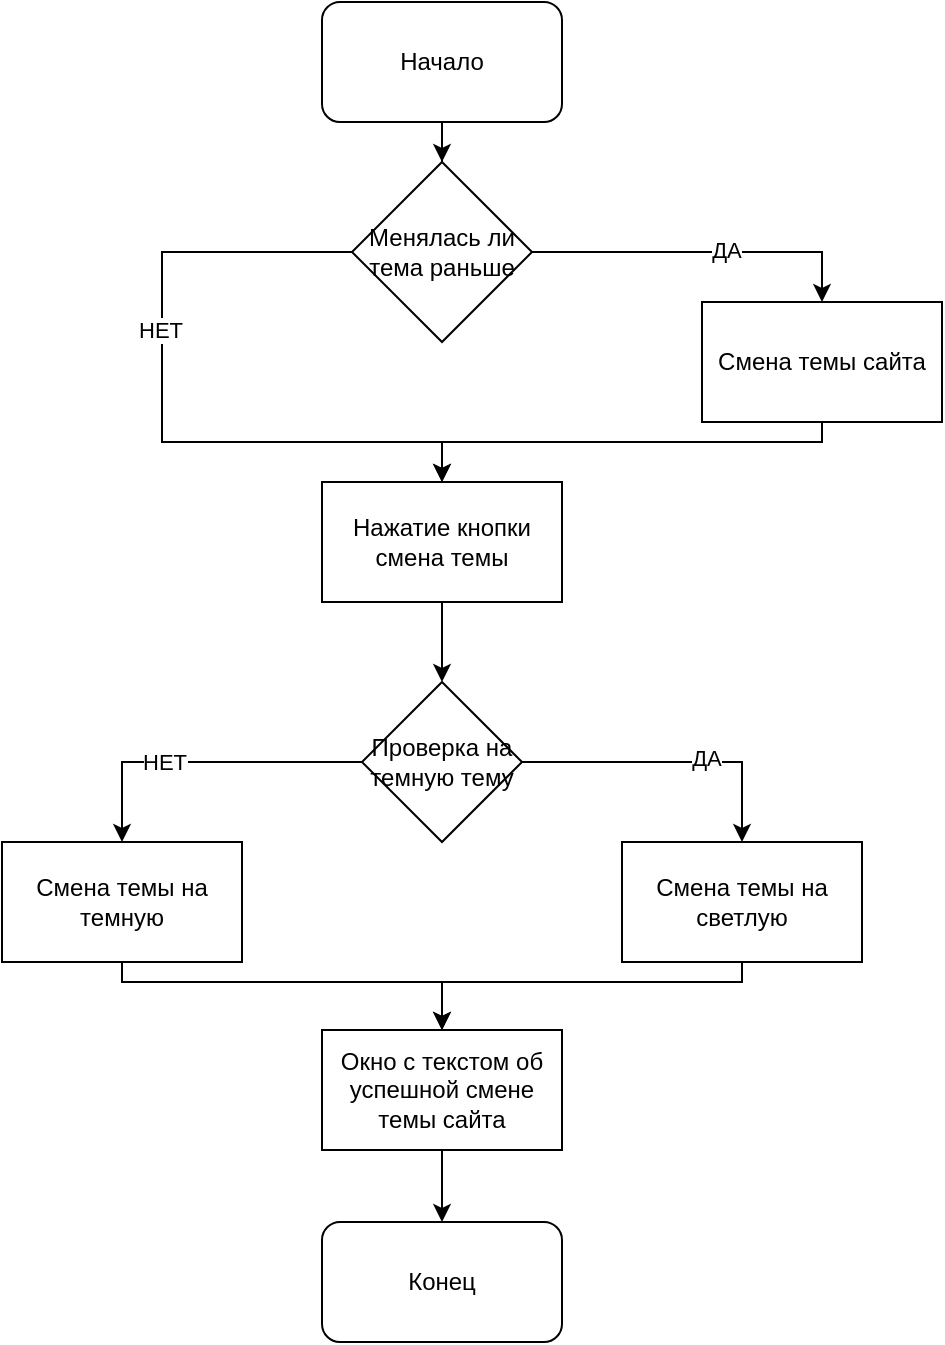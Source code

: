 <mxfile version="24.4.10" type="device">
  <diagram name="Страница — 1" id="Is73ojdvFHjquRcDVH2b">
    <mxGraphModel dx="792" dy="458" grid="1" gridSize="10" guides="1" tooltips="1" connect="1" arrows="1" fold="1" page="1" pageScale="1" pageWidth="827" pageHeight="1169" math="0" shadow="0">
      <root>
        <mxCell id="0" />
        <mxCell id="1" parent="0" />
        <mxCell id="M4V2ZV8sKSTHieCkt-P7-5" style="edgeStyle=orthogonalEdgeStyle;rounded=0;orthogonalLoop=1;jettySize=auto;html=1;entryX=0.5;entryY=0;entryDx=0;entryDy=0;" edge="1" parent="1" source="M4V2ZV8sKSTHieCkt-P7-1" target="M4V2ZV8sKSTHieCkt-P7-3">
          <mxGeometry relative="1" as="geometry" />
        </mxCell>
        <mxCell id="M4V2ZV8sKSTHieCkt-P7-1" value="Начало" style="rounded=1;whiteSpace=wrap;html=1;" vertex="1" parent="1">
          <mxGeometry x="370" y="40" width="120" height="60" as="geometry" />
        </mxCell>
        <mxCell id="M4V2ZV8sKSTHieCkt-P7-13" style="edgeStyle=orthogonalEdgeStyle;rounded=0;orthogonalLoop=1;jettySize=auto;html=1;entryX=0.5;entryY=0;entryDx=0;entryDy=0;" edge="1" parent="1" source="M4V2ZV8sKSTHieCkt-P7-2" target="M4V2ZV8sKSTHieCkt-P7-12">
          <mxGeometry relative="1" as="geometry" />
        </mxCell>
        <mxCell id="M4V2ZV8sKSTHieCkt-P7-2" value="Нажатие кнопки&lt;div&gt;смена темы&lt;/div&gt;" style="rounded=0;whiteSpace=wrap;html=1;" vertex="1" parent="1">
          <mxGeometry x="370" y="280" width="120" height="60" as="geometry" />
        </mxCell>
        <mxCell id="M4V2ZV8sKSTHieCkt-P7-6" style="edgeStyle=orthogonalEdgeStyle;rounded=0;orthogonalLoop=1;jettySize=auto;html=1;entryX=0.5;entryY=0;entryDx=0;entryDy=0;" edge="1" parent="1" source="M4V2ZV8sKSTHieCkt-P7-3" target="M4V2ZV8sKSTHieCkt-P7-8">
          <mxGeometry relative="1" as="geometry">
            <mxPoint x="540" y="165.0" as="targetPoint" />
          </mxGeometry>
        </mxCell>
        <mxCell id="M4V2ZV8sKSTHieCkt-P7-7" value="ДА" style="edgeLabel;html=1;align=center;verticalAlign=middle;resizable=0;points=[];" vertex="1" connectable="0" parent="M4V2ZV8sKSTHieCkt-P7-6">
          <mxGeometry x="0.134" y="1" relative="1" as="geometry">
            <mxPoint as="offset" />
          </mxGeometry>
        </mxCell>
        <mxCell id="M4V2ZV8sKSTHieCkt-P7-9" style="edgeStyle=orthogonalEdgeStyle;rounded=0;orthogonalLoop=1;jettySize=auto;html=1;entryX=0.5;entryY=0;entryDx=0;entryDy=0;" edge="1" parent="1" source="M4V2ZV8sKSTHieCkt-P7-3" target="M4V2ZV8sKSTHieCkt-P7-2">
          <mxGeometry relative="1" as="geometry">
            <mxPoint x="240" y="230" as="targetPoint" />
            <Array as="points">
              <mxPoint x="290" y="165" />
              <mxPoint x="290" y="260" />
              <mxPoint x="430" y="260" />
            </Array>
          </mxGeometry>
        </mxCell>
        <mxCell id="M4V2ZV8sKSTHieCkt-P7-10" value="НЕТ" style="edgeLabel;html=1;align=center;verticalAlign=middle;resizable=0;points=[];" vertex="1" connectable="0" parent="M4V2ZV8sKSTHieCkt-P7-9">
          <mxGeometry x="-0.237" y="-1" relative="1" as="geometry">
            <mxPoint as="offset" />
          </mxGeometry>
        </mxCell>
        <mxCell id="M4V2ZV8sKSTHieCkt-P7-3" value="Менялась ли тема раньше" style="rhombus;whiteSpace=wrap;html=1;" vertex="1" parent="1">
          <mxGeometry x="385" y="120" width="90" height="90" as="geometry" />
        </mxCell>
        <mxCell id="M4V2ZV8sKSTHieCkt-P7-11" style="edgeStyle=orthogonalEdgeStyle;rounded=0;orthogonalLoop=1;jettySize=auto;html=1;entryX=0.5;entryY=0;entryDx=0;entryDy=0;" edge="1" parent="1" source="M4V2ZV8sKSTHieCkt-P7-8" target="M4V2ZV8sKSTHieCkt-P7-2">
          <mxGeometry relative="1" as="geometry">
            <Array as="points">
              <mxPoint x="620" y="260" />
              <mxPoint x="430" y="260" />
            </Array>
          </mxGeometry>
        </mxCell>
        <mxCell id="M4V2ZV8sKSTHieCkt-P7-8" value="" style="rounded=1;whiteSpace=wrap;html=1;" vertex="1" parent="1">
          <mxGeometry x="560" y="190" width="120" height="60" as="geometry" />
        </mxCell>
        <mxCell id="M4V2ZV8sKSTHieCkt-P7-14" style="edgeStyle=orthogonalEdgeStyle;rounded=0;orthogonalLoop=1;jettySize=auto;html=1;entryX=0.5;entryY=0;entryDx=0;entryDy=0;" edge="1" parent="1" source="M4V2ZV8sKSTHieCkt-P7-12" target="M4V2ZV8sKSTHieCkt-P7-17">
          <mxGeometry relative="1" as="geometry">
            <mxPoint x="270" y="420.0" as="targetPoint" />
          </mxGeometry>
        </mxCell>
        <mxCell id="M4V2ZV8sKSTHieCkt-P7-15" value="НЕТ" style="edgeLabel;html=1;align=center;verticalAlign=middle;resizable=0;points=[];" vertex="1" connectable="0" parent="M4V2ZV8sKSTHieCkt-P7-14">
          <mxGeometry x="0.241" relative="1" as="geometry">
            <mxPoint as="offset" />
          </mxGeometry>
        </mxCell>
        <mxCell id="M4V2ZV8sKSTHieCkt-P7-18" style="edgeStyle=orthogonalEdgeStyle;rounded=0;orthogonalLoop=1;jettySize=auto;html=1;entryX=0.5;entryY=0;entryDx=0;entryDy=0;" edge="1" parent="1" source="M4V2ZV8sKSTHieCkt-P7-12" target="M4V2ZV8sKSTHieCkt-P7-20">
          <mxGeometry relative="1" as="geometry">
            <mxPoint x="580" y="420.0" as="targetPoint" />
          </mxGeometry>
        </mxCell>
        <mxCell id="M4V2ZV8sKSTHieCkt-P7-19" value="ДА" style="edgeLabel;html=1;align=center;verticalAlign=middle;resizable=0;points=[];" vertex="1" connectable="0" parent="M4V2ZV8sKSTHieCkt-P7-18">
          <mxGeometry x="0.224" y="2" relative="1" as="geometry">
            <mxPoint as="offset" />
          </mxGeometry>
        </mxCell>
        <mxCell id="M4V2ZV8sKSTHieCkt-P7-12" value="Проверка на темную тему" style="rhombus;whiteSpace=wrap;html=1;" vertex="1" parent="1">
          <mxGeometry x="390" y="380" width="80" height="80" as="geometry" />
        </mxCell>
        <mxCell id="M4V2ZV8sKSTHieCkt-P7-16" value="Смена темы сайта" style="rounded=0;whiteSpace=wrap;html=1;" vertex="1" parent="1">
          <mxGeometry x="560" y="190" width="120" height="60" as="geometry" />
        </mxCell>
        <mxCell id="M4V2ZV8sKSTHieCkt-P7-22" style="edgeStyle=orthogonalEdgeStyle;rounded=0;orthogonalLoop=1;jettySize=auto;html=1;entryX=0.5;entryY=0;entryDx=0;entryDy=0;" edge="1" parent="1" source="M4V2ZV8sKSTHieCkt-P7-17" target="M4V2ZV8sKSTHieCkt-P7-21">
          <mxGeometry relative="1" as="geometry">
            <Array as="points">
              <mxPoint x="270" y="530" />
              <mxPoint x="430" y="530" />
            </Array>
          </mxGeometry>
        </mxCell>
        <mxCell id="M4V2ZV8sKSTHieCkt-P7-17" value="Смена темы на темную" style="rounded=0;whiteSpace=wrap;html=1;" vertex="1" parent="1">
          <mxGeometry x="210" y="460" width="120" height="60" as="geometry" />
        </mxCell>
        <mxCell id="M4V2ZV8sKSTHieCkt-P7-23" style="edgeStyle=orthogonalEdgeStyle;rounded=0;orthogonalLoop=1;jettySize=auto;html=1;entryX=0.5;entryY=0;entryDx=0;entryDy=0;" edge="1" parent="1" source="M4V2ZV8sKSTHieCkt-P7-20" target="M4V2ZV8sKSTHieCkt-P7-21">
          <mxGeometry relative="1" as="geometry">
            <Array as="points">
              <mxPoint x="580" y="530" />
              <mxPoint x="430" y="530" />
            </Array>
          </mxGeometry>
        </mxCell>
        <mxCell id="M4V2ZV8sKSTHieCkt-P7-20" value="Смена темы на светлую" style="rounded=0;whiteSpace=wrap;html=1;" vertex="1" parent="1">
          <mxGeometry x="520" y="460" width="120" height="60" as="geometry" />
        </mxCell>
        <mxCell id="M4V2ZV8sKSTHieCkt-P7-25" style="edgeStyle=orthogonalEdgeStyle;rounded=0;orthogonalLoop=1;jettySize=auto;html=1;entryX=0.5;entryY=0;entryDx=0;entryDy=0;" edge="1" parent="1" source="M4V2ZV8sKSTHieCkt-P7-21" target="M4V2ZV8sKSTHieCkt-P7-24">
          <mxGeometry relative="1" as="geometry" />
        </mxCell>
        <mxCell id="M4V2ZV8sKSTHieCkt-P7-21" value="Окно с текстом об успешной смене темы сайта" style="rounded=0;whiteSpace=wrap;html=1;" vertex="1" parent="1">
          <mxGeometry x="370" y="554" width="120" height="60" as="geometry" />
        </mxCell>
        <mxCell id="M4V2ZV8sKSTHieCkt-P7-24" value="Конец" style="rounded=1;whiteSpace=wrap;html=1;" vertex="1" parent="1">
          <mxGeometry x="370" y="650" width="120" height="60" as="geometry" />
        </mxCell>
      </root>
    </mxGraphModel>
  </diagram>
</mxfile>
